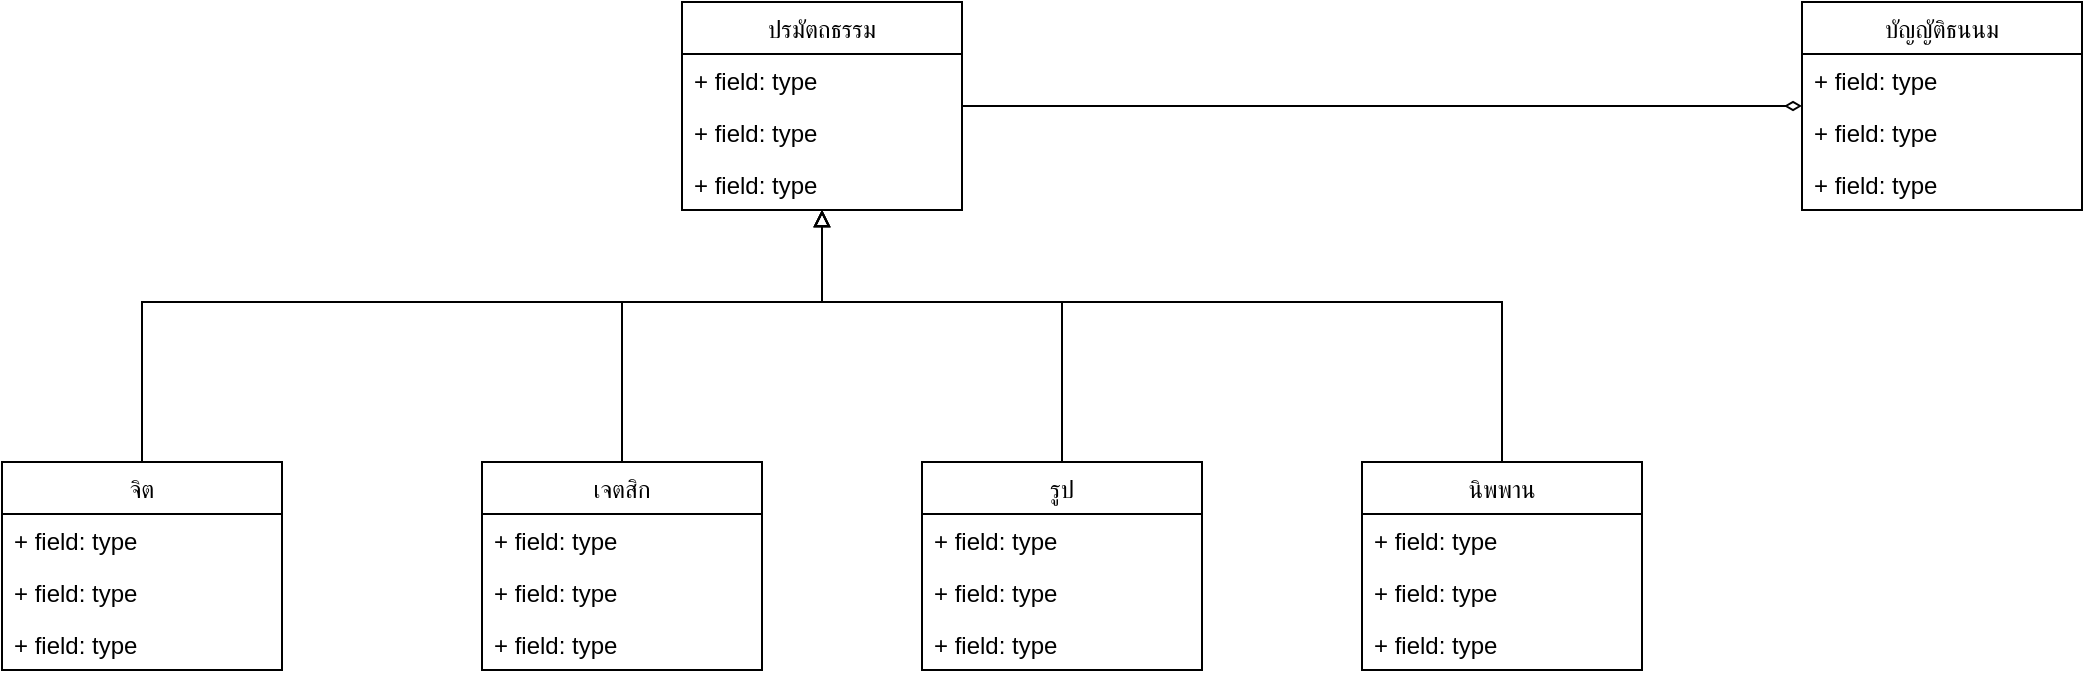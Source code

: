 <mxfile version="16.2.1" type="github">
  <diagram id="NXEd3F06SdvpRlzZAtwD" name="Page-1">
    <mxGraphModel dx="1038" dy="579" grid="1" gridSize="10" guides="1" tooltips="1" connect="1" arrows="1" fold="1" page="1" pageScale="1" pageWidth="1100" pageHeight="850" math="0" shadow="0">
      <root>
        <mxCell id="0" />
        <mxCell id="1" parent="0" />
        <mxCell id="BVzkEmnIKLTDEYWlBooW-9" value="ปรมัตถธรรม" style="swimlane;fontStyle=0;childLayout=stackLayout;horizontal=1;startSize=26;fillColor=none;horizontalStack=0;resizeParent=1;resizeParentMax=0;resizeLast=0;collapsible=1;marginBottom=0;" vertex="1" parent="1">
          <mxGeometry x="540" y="60" width="140" height="104" as="geometry" />
        </mxCell>
        <mxCell id="BVzkEmnIKLTDEYWlBooW-10" value="+ field: type" style="text;strokeColor=none;fillColor=none;align=left;verticalAlign=top;spacingLeft=4;spacingRight=4;overflow=hidden;rotatable=0;points=[[0,0.5],[1,0.5]];portConstraint=eastwest;" vertex="1" parent="BVzkEmnIKLTDEYWlBooW-9">
          <mxGeometry y="26" width="140" height="26" as="geometry" />
        </mxCell>
        <mxCell id="BVzkEmnIKLTDEYWlBooW-11" value="+ field: type" style="text;strokeColor=none;fillColor=none;align=left;verticalAlign=top;spacingLeft=4;spacingRight=4;overflow=hidden;rotatable=0;points=[[0,0.5],[1,0.5]];portConstraint=eastwest;" vertex="1" parent="BVzkEmnIKLTDEYWlBooW-9">
          <mxGeometry y="52" width="140" height="26" as="geometry" />
        </mxCell>
        <mxCell id="BVzkEmnIKLTDEYWlBooW-12" value="+ field: type" style="text;strokeColor=none;fillColor=none;align=left;verticalAlign=top;spacingLeft=4;spacingRight=4;overflow=hidden;rotatable=0;points=[[0,0.5],[1,0.5]];portConstraint=eastwest;" vertex="1" parent="BVzkEmnIKLTDEYWlBooW-9">
          <mxGeometry y="78" width="140" height="26" as="geometry" />
        </mxCell>
        <mxCell id="BVzkEmnIKLTDEYWlBooW-30" style="edgeStyle=orthogonalEdgeStyle;rounded=0;orthogonalLoop=1;jettySize=auto;html=1;endArrow=block;endFill=0;" edge="1" parent="1" source="BVzkEmnIKLTDEYWlBooW-13" target="BVzkEmnIKLTDEYWlBooW-9">
          <mxGeometry relative="1" as="geometry">
            <Array as="points">
              <mxPoint x="270" y="210" />
              <mxPoint x="610" y="210" />
            </Array>
          </mxGeometry>
        </mxCell>
        <mxCell id="BVzkEmnIKLTDEYWlBooW-13" value="จิต" style="swimlane;fontStyle=0;childLayout=stackLayout;horizontal=1;startSize=26;fillColor=none;horizontalStack=0;resizeParent=1;resizeParentMax=0;resizeLast=0;collapsible=1;marginBottom=0;" vertex="1" parent="1">
          <mxGeometry x="200" y="290" width="140" height="104" as="geometry" />
        </mxCell>
        <mxCell id="BVzkEmnIKLTDEYWlBooW-14" value="+ field: type" style="text;strokeColor=none;fillColor=none;align=left;verticalAlign=top;spacingLeft=4;spacingRight=4;overflow=hidden;rotatable=0;points=[[0,0.5],[1,0.5]];portConstraint=eastwest;" vertex="1" parent="BVzkEmnIKLTDEYWlBooW-13">
          <mxGeometry y="26" width="140" height="26" as="geometry" />
        </mxCell>
        <mxCell id="BVzkEmnIKLTDEYWlBooW-15" value="+ field: type" style="text;strokeColor=none;fillColor=none;align=left;verticalAlign=top;spacingLeft=4;spacingRight=4;overflow=hidden;rotatable=0;points=[[0,0.5],[1,0.5]];portConstraint=eastwest;" vertex="1" parent="BVzkEmnIKLTDEYWlBooW-13">
          <mxGeometry y="52" width="140" height="26" as="geometry" />
        </mxCell>
        <mxCell id="BVzkEmnIKLTDEYWlBooW-16" value="+ field: type" style="text;strokeColor=none;fillColor=none;align=left;verticalAlign=top;spacingLeft=4;spacingRight=4;overflow=hidden;rotatable=0;points=[[0,0.5],[1,0.5]];portConstraint=eastwest;" vertex="1" parent="BVzkEmnIKLTDEYWlBooW-13">
          <mxGeometry y="78" width="140" height="26" as="geometry" />
        </mxCell>
        <mxCell id="BVzkEmnIKLTDEYWlBooW-31" style="edgeStyle=orthogonalEdgeStyle;rounded=0;orthogonalLoop=1;jettySize=auto;html=1;endArrow=block;endFill=0;" edge="1" parent="1" source="BVzkEmnIKLTDEYWlBooW-17" target="BVzkEmnIKLTDEYWlBooW-9">
          <mxGeometry relative="1" as="geometry">
            <Array as="points">
              <mxPoint x="510" y="210" />
              <mxPoint x="610" y="210" />
            </Array>
          </mxGeometry>
        </mxCell>
        <mxCell id="BVzkEmnIKLTDEYWlBooW-17" value="เจตสิก" style="swimlane;fontStyle=0;childLayout=stackLayout;horizontal=1;startSize=26;fillColor=none;horizontalStack=0;resizeParent=1;resizeParentMax=0;resizeLast=0;collapsible=1;marginBottom=0;" vertex="1" parent="1">
          <mxGeometry x="440" y="290" width="140" height="104" as="geometry" />
        </mxCell>
        <mxCell id="BVzkEmnIKLTDEYWlBooW-18" value="+ field: type" style="text;strokeColor=none;fillColor=none;align=left;verticalAlign=top;spacingLeft=4;spacingRight=4;overflow=hidden;rotatable=0;points=[[0,0.5],[1,0.5]];portConstraint=eastwest;" vertex="1" parent="BVzkEmnIKLTDEYWlBooW-17">
          <mxGeometry y="26" width="140" height="26" as="geometry" />
        </mxCell>
        <mxCell id="BVzkEmnIKLTDEYWlBooW-19" value="+ field: type" style="text;strokeColor=none;fillColor=none;align=left;verticalAlign=top;spacingLeft=4;spacingRight=4;overflow=hidden;rotatable=0;points=[[0,0.5],[1,0.5]];portConstraint=eastwest;" vertex="1" parent="BVzkEmnIKLTDEYWlBooW-17">
          <mxGeometry y="52" width="140" height="26" as="geometry" />
        </mxCell>
        <mxCell id="BVzkEmnIKLTDEYWlBooW-20" value="+ field: type" style="text;strokeColor=none;fillColor=none;align=left;verticalAlign=top;spacingLeft=4;spacingRight=4;overflow=hidden;rotatable=0;points=[[0,0.5],[1,0.5]];portConstraint=eastwest;" vertex="1" parent="BVzkEmnIKLTDEYWlBooW-17">
          <mxGeometry y="78" width="140" height="26" as="geometry" />
        </mxCell>
        <mxCell id="BVzkEmnIKLTDEYWlBooW-32" style="edgeStyle=orthogonalEdgeStyle;rounded=0;orthogonalLoop=1;jettySize=auto;html=1;endArrow=block;endFill=0;" edge="1" parent="1" source="BVzkEmnIKLTDEYWlBooW-21" target="BVzkEmnIKLTDEYWlBooW-9">
          <mxGeometry relative="1" as="geometry">
            <Array as="points">
              <mxPoint x="730" y="210" />
              <mxPoint x="610" y="210" />
            </Array>
          </mxGeometry>
        </mxCell>
        <mxCell id="BVzkEmnIKLTDEYWlBooW-21" value="รูป" style="swimlane;fontStyle=0;childLayout=stackLayout;horizontal=1;startSize=26;fillColor=none;horizontalStack=0;resizeParent=1;resizeParentMax=0;resizeLast=0;collapsible=1;marginBottom=0;" vertex="1" parent="1">
          <mxGeometry x="660" y="290" width="140" height="104" as="geometry" />
        </mxCell>
        <mxCell id="BVzkEmnIKLTDEYWlBooW-22" value="+ field: type" style="text;strokeColor=none;fillColor=none;align=left;verticalAlign=top;spacingLeft=4;spacingRight=4;overflow=hidden;rotatable=0;points=[[0,0.5],[1,0.5]];portConstraint=eastwest;" vertex="1" parent="BVzkEmnIKLTDEYWlBooW-21">
          <mxGeometry y="26" width="140" height="26" as="geometry" />
        </mxCell>
        <mxCell id="BVzkEmnIKLTDEYWlBooW-23" value="+ field: type" style="text;strokeColor=none;fillColor=none;align=left;verticalAlign=top;spacingLeft=4;spacingRight=4;overflow=hidden;rotatable=0;points=[[0,0.5],[1,0.5]];portConstraint=eastwest;" vertex="1" parent="BVzkEmnIKLTDEYWlBooW-21">
          <mxGeometry y="52" width="140" height="26" as="geometry" />
        </mxCell>
        <mxCell id="BVzkEmnIKLTDEYWlBooW-24" value="+ field: type" style="text;strokeColor=none;fillColor=none;align=left;verticalAlign=top;spacingLeft=4;spacingRight=4;overflow=hidden;rotatable=0;points=[[0,0.5],[1,0.5]];portConstraint=eastwest;" vertex="1" parent="BVzkEmnIKLTDEYWlBooW-21">
          <mxGeometry y="78" width="140" height="26" as="geometry" />
        </mxCell>
        <mxCell id="BVzkEmnIKLTDEYWlBooW-33" style="edgeStyle=orthogonalEdgeStyle;rounded=0;orthogonalLoop=1;jettySize=auto;html=1;endArrow=block;endFill=0;" edge="1" parent="1" source="BVzkEmnIKLTDEYWlBooW-25" target="BVzkEmnIKLTDEYWlBooW-9">
          <mxGeometry relative="1" as="geometry">
            <Array as="points">
              <mxPoint x="950" y="210" />
              <mxPoint x="610" y="210" />
            </Array>
          </mxGeometry>
        </mxCell>
        <mxCell id="BVzkEmnIKLTDEYWlBooW-25" value="นิพพาน" style="swimlane;fontStyle=0;childLayout=stackLayout;horizontal=1;startSize=26;fillColor=none;horizontalStack=0;resizeParent=1;resizeParentMax=0;resizeLast=0;collapsible=1;marginBottom=0;" vertex="1" parent="1">
          <mxGeometry x="880" y="290" width="140" height="104" as="geometry" />
        </mxCell>
        <mxCell id="BVzkEmnIKLTDEYWlBooW-26" value="+ field: type" style="text;strokeColor=none;fillColor=none;align=left;verticalAlign=top;spacingLeft=4;spacingRight=4;overflow=hidden;rotatable=0;points=[[0,0.5],[1,0.5]];portConstraint=eastwest;" vertex="1" parent="BVzkEmnIKLTDEYWlBooW-25">
          <mxGeometry y="26" width="140" height="26" as="geometry" />
        </mxCell>
        <mxCell id="BVzkEmnIKLTDEYWlBooW-27" value="+ field: type" style="text;strokeColor=none;fillColor=none;align=left;verticalAlign=top;spacingLeft=4;spacingRight=4;overflow=hidden;rotatable=0;points=[[0,0.5],[1,0.5]];portConstraint=eastwest;" vertex="1" parent="BVzkEmnIKLTDEYWlBooW-25">
          <mxGeometry y="52" width="140" height="26" as="geometry" />
        </mxCell>
        <mxCell id="BVzkEmnIKLTDEYWlBooW-28" value="+ field: type" style="text;strokeColor=none;fillColor=none;align=left;verticalAlign=top;spacingLeft=4;spacingRight=4;overflow=hidden;rotatable=0;points=[[0,0.5],[1,0.5]];portConstraint=eastwest;" vertex="1" parent="BVzkEmnIKLTDEYWlBooW-25">
          <mxGeometry y="78" width="140" height="26" as="geometry" />
        </mxCell>
        <mxCell id="BVzkEmnIKLTDEYWlBooW-38" value="บัญญัติธนนม" style="swimlane;fontStyle=0;childLayout=stackLayout;horizontal=1;startSize=26;fillColor=none;horizontalStack=0;resizeParent=1;resizeParentMax=0;resizeLast=0;collapsible=1;marginBottom=0;" vertex="1" parent="1">
          <mxGeometry x="1100" y="60" width="140" height="104" as="geometry" />
        </mxCell>
        <mxCell id="BVzkEmnIKLTDEYWlBooW-39" value="+ field: type" style="text;strokeColor=none;fillColor=none;align=left;verticalAlign=top;spacingLeft=4;spacingRight=4;overflow=hidden;rotatable=0;points=[[0,0.5],[1,0.5]];portConstraint=eastwest;" vertex="1" parent="BVzkEmnIKLTDEYWlBooW-38">
          <mxGeometry y="26" width="140" height="26" as="geometry" />
        </mxCell>
        <mxCell id="BVzkEmnIKLTDEYWlBooW-40" value="+ field: type" style="text;strokeColor=none;fillColor=none;align=left;verticalAlign=top;spacingLeft=4;spacingRight=4;overflow=hidden;rotatable=0;points=[[0,0.5],[1,0.5]];portConstraint=eastwest;" vertex="1" parent="BVzkEmnIKLTDEYWlBooW-38">
          <mxGeometry y="52" width="140" height="26" as="geometry" />
        </mxCell>
        <mxCell id="BVzkEmnIKLTDEYWlBooW-41" value="+ field: type" style="text;strokeColor=none;fillColor=none;align=left;verticalAlign=top;spacingLeft=4;spacingRight=4;overflow=hidden;rotatable=0;points=[[0,0.5],[1,0.5]];portConstraint=eastwest;" vertex="1" parent="BVzkEmnIKLTDEYWlBooW-38">
          <mxGeometry y="78" width="140" height="26" as="geometry" />
        </mxCell>
        <mxCell id="BVzkEmnIKLTDEYWlBooW-42" style="edgeStyle=orthogonalEdgeStyle;rounded=0;orthogonalLoop=1;jettySize=auto;html=1;endArrow=none;endFill=0;startArrow=diamondThin;startFill=0;" edge="1" parent="1" source="BVzkEmnIKLTDEYWlBooW-38" target="BVzkEmnIKLTDEYWlBooW-9">
          <mxGeometry relative="1" as="geometry">
            <Array as="points" />
          </mxGeometry>
        </mxCell>
      </root>
    </mxGraphModel>
  </diagram>
</mxfile>
